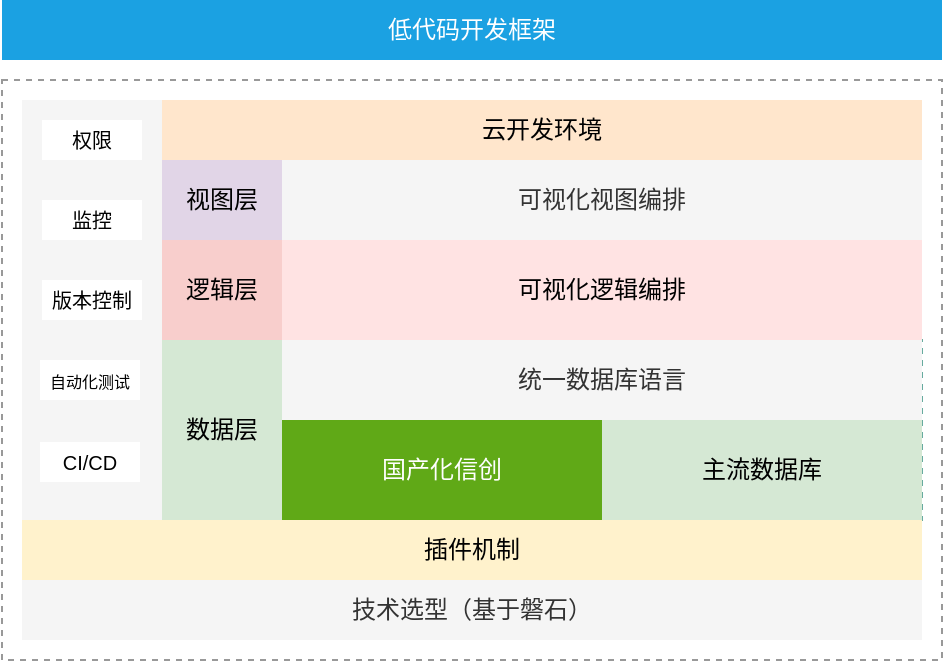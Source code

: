 <mxfile version="24.4.9" type="github">
  <diagram name="第 1 页" id="gqDG2Gp0E2L2Fy4fAPNA">
    <mxGraphModel dx="1195" dy="650" grid="1" gridSize="10" guides="1" tooltips="1" connect="1" arrows="1" fold="1" page="1" pageScale="1" pageWidth="827" pageHeight="1169" math="0" shadow="0">
      <root>
        <mxCell id="0" />
        <mxCell id="1" parent="0" />
        <mxCell id="n-UN5kBv7NDgD-M8J7q2-38" value="" style="rounded=0;whiteSpace=wrap;html=1;dashed=1;strokeColor=#67AB9F;fillColor=none;" vertex="1" parent="1">
          <mxGeometry x="250" y="370" width="380" height="90" as="geometry" />
        </mxCell>
        <mxCell id="n-UN5kBv7NDgD-M8J7q2-37" value="" style="rounded=0;whiteSpace=wrap;html=1;dashed=1;strokeColor=#999999;fillColor=none;" vertex="1" parent="1">
          <mxGeometry x="170" y="240" width="470" height="290" as="geometry" />
        </mxCell>
        <mxCell id="SDCCGMHogAq6qsjDlVBH-2" value="技术选型（基于磐石）" style="rounded=0;whiteSpace=wrap;html=1;fillColor=#f5f5f5;fontColor=#333333;strokeColor=none;" parent="1" vertex="1">
          <mxGeometry x="180" y="490" width="450" height="30" as="geometry" />
        </mxCell>
        <mxCell id="SDCCGMHogAq6qsjDlVBH-4" value="插件机制" style="rounded=0;whiteSpace=wrap;html=1;fillColor=#fff2cc;strokeColor=none;" parent="1" vertex="1">
          <mxGeometry x="180" y="460" width="450" height="30" as="geometry" />
        </mxCell>
        <mxCell id="SDCCGMHogAq6qsjDlVBH-6" value="低代码开发框架" style="rounded=0;whiteSpace=wrap;html=1;fillColor=#1ba1e2;strokeColor=none;fontColor=#ffffff;" parent="1" vertex="1">
          <mxGeometry x="170" y="200" width="470" height="30" as="geometry" />
        </mxCell>
        <mxCell id="n-UN5kBv7NDgD-M8J7q2-2" value="" style="rounded=0;whiteSpace=wrap;html=1;strokeColor=none;fillColor=#f5f5f5;fontColor=#333333;" vertex="1" parent="1">
          <mxGeometry x="180" y="250" width="70" height="210" as="geometry" />
        </mxCell>
        <mxCell id="n-UN5kBv7NDgD-M8J7q2-4" value="数据层" style="rounded=0;whiteSpace=wrap;html=1;fillColor=#d5e8d4;strokeColor=none;" vertex="1" parent="1">
          <mxGeometry x="250" y="370" width="60" height="90" as="geometry" />
        </mxCell>
        <mxCell id="n-UN5kBv7NDgD-M8J7q2-6" value="云开发环境" style="rounded=0;whiteSpace=wrap;html=1;fillColor=#ffe6cc;strokeColor=none;" vertex="1" parent="1">
          <mxGeometry x="250" y="250" width="380" height="30" as="geometry" />
        </mxCell>
        <mxCell id="SDCCGMHogAq6qsjDlVBH-20" value="&lt;font style=&quot;font-size: 10px;&quot;&gt;监控&lt;/font&gt;" style="rounded=0;whiteSpace=wrap;html=1;strokeColor=none;" parent="1" vertex="1">
          <mxGeometry x="190" y="300" width="50" height="20" as="geometry" />
        </mxCell>
        <mxCell id="SDCCGMHogAq6qsjDlVBH-21" value="&lt;font style=&quot;font-size: 10px;&quot;&gt;权限&lt;/font&gt;" style="rounded=0;whiteSpace=wrap;html=1;strokeColor=none;" parent="1" vertex="1">
          <mxGeometry x="190" y="260" width="50" height="20" as="geometry" />
        </mxCell>
        <mxCell id="n-UN5kBv7NDgD-M8J7q2-9" value="统一数据库语言" style="rounded=0;whiteSpace=wrap;html=1;fillColor=#f5f5f5;strokeColor=none;fontColor=#333333;" vertex="1" parent="1">
          <mxGeometry x="310" y="370" width="320" height="40" as="geometry" />
        </mxCell>
        <mxCell id="n-UN5kBv7NDgD-M8J7q2-11" value="国产化信创" style="rounded=0;whiteSpace=wrap;html=1;fillColor=#60a917;fontColor=#ffffff;strokeColor=none;" vertex="1" parent="1">
          <mxGeometry x="310" y="410" width="160" height="50" as="geometry" />
        </mxCell>
        <mxCell id="n-UN5kBv7NDgD-M8J7q2-19" value="&lt;font style=&quot;font-size: 10px;&quot;&gt;版本控制&lt;/font&gt;" style="rounded=0;whiteSpace=wrap;html=1;strokeColor=none;" vertex="1" parent="1">
          <mxGeometry x="190" y="340" width="50" height="20" as="geometry" />
        </mxCell>
        <mxCell id="n-UN5kBv7NDgD-M8J7q2-21" value="&lt;font style=&quot;font-size: 8px;&quot;&gt;自动化测试&lt;/font&gt;" style="rounded=0;whiteSpace=wrap;html=1;strokeColor=none;" vertex="1" parent="1">
          <mxGeometry x="189" y="380" width="50" height="20" as="geometry" />
        </mxCell>
        <mxCell id="n-UN5kBv7NDgD-M8J7q2-22" value="&lt;font style=&quot;font-size: 10px;&quot;&gt;CI/CD&lt;/font&gt;" style="rounded=0;whiteSpace=wrap;html=1;strokeColor=none;" vertex="1" parent="1">
          <mxGeometry x="189" y="421" width="50" height="20" as="geometry" />
        </mxCell>
        <mxCell id="n-UN5kBv7NDgD-M8J7q2-29" value="主流数据库" style="rounded=0;whiteSpace=wrap;html=1;fillColor=#d5e8d4;strokeColor=none;" vertex="1" parent="1">
          <mxGeometry x="470" y="410" width="160" height="50" as="geometry" />
        </mxCell>
        <mxCell id="n-UN5kBv7NDgD-M8J7q2-33" value="逻辑层" style="rounded=0;whiteSpace=wrap;html=1;fillColor=#f8cecc;strokeColor=none;" vertex="1" parent="1">
          <mxGeometry x="250" y="320" width="60" height="50" as="geometry" />
        </mxCell>
        <mxCell id="n-UN5kBv7NDgD-M8J7q2-34" value="视图层" style="rounded=0;whiteSpace=wrap;html=1;fillColor=#e1d5e7;strokeColor=none;" vertex="1" parent="1">
          <mxGeometry x="250" y="280" width="60" height="40" as="geometry" />
        </mxCell>
        <mxCell id="n-UN5kBv7NDgD-M8J7q2-40" value="可视化视图编排" style="rounded=0;whiteSpace=wrap;html=1;fillColor=#f5f5f5;strokeColor=none;fontColor=#333333;" vertex="1" parent="1">
          <mxGeometry x="310" y="280" width="320" height="40" as="geometry" />
        </mxCell>
        <mxCell id="n-UN5kBv7NDgD-M8J7q2-41" value="可视化逻辑编排" style="rounded=0;whiteSpace=wrap;html=1;fillColor=#FFE3E3;strokeColor=none;" vertex="1" parent="1">
          <mxGeometry x="310" y="320" width="320" height="50" as="geometry" />
        </mxCell>
      </root>
    </mxGraphModel>
  </diagram>
</mxfile>
